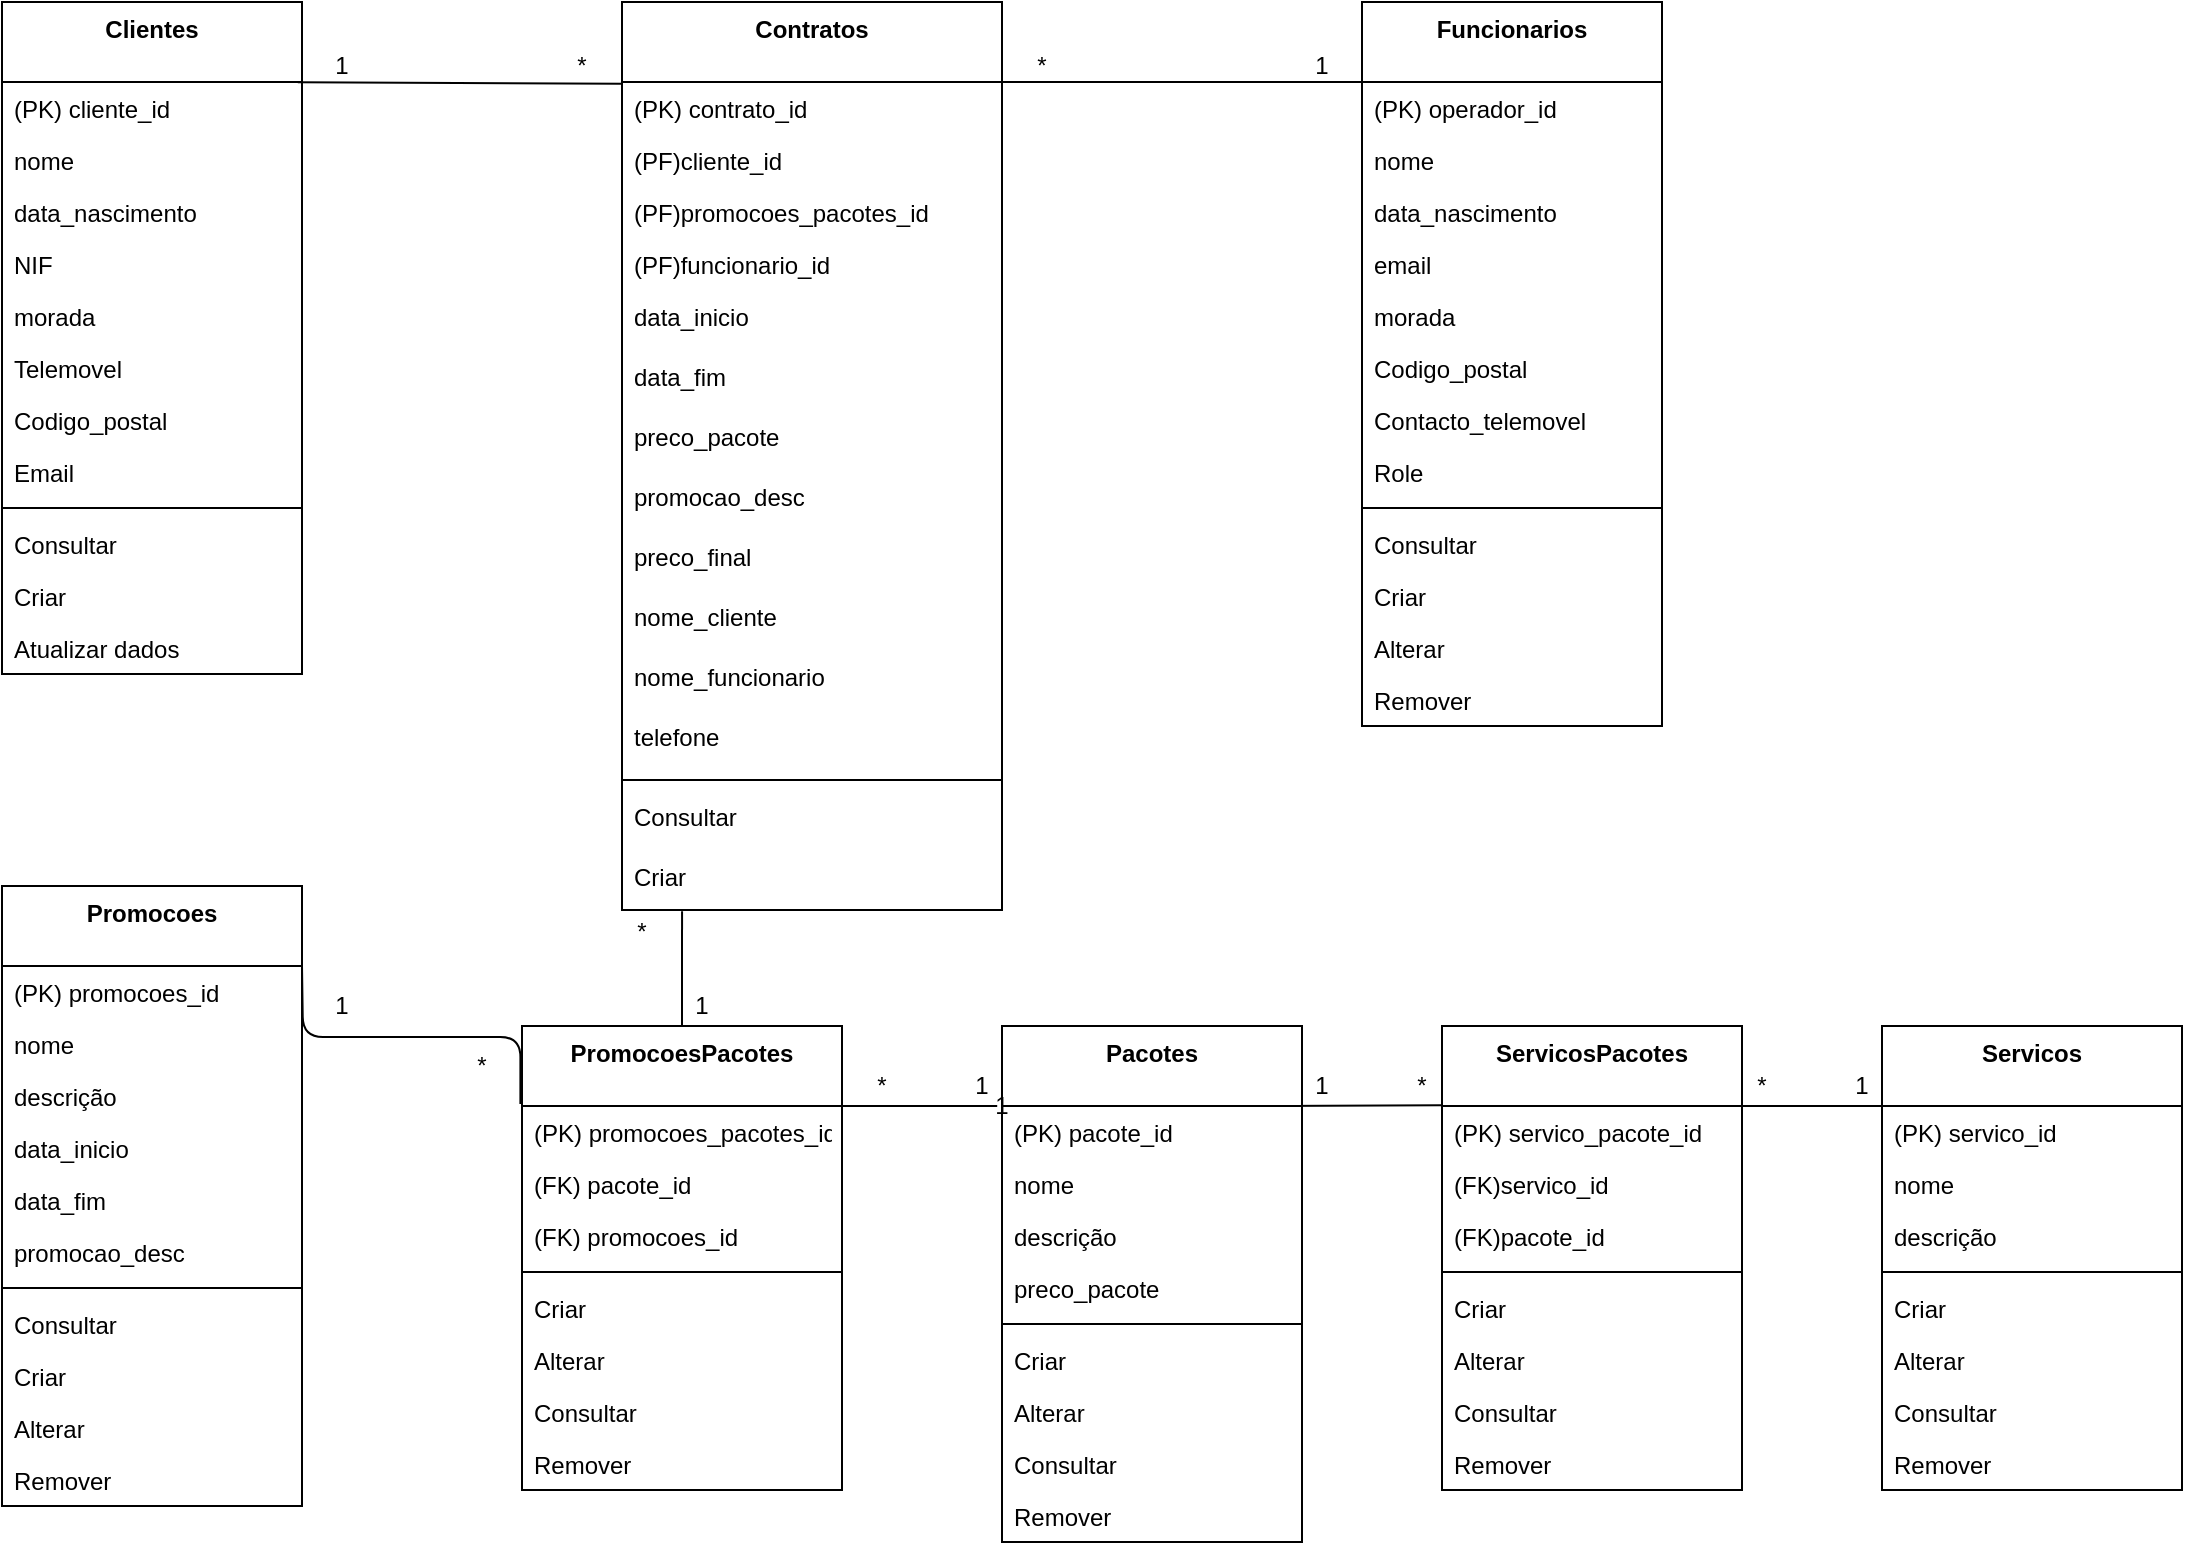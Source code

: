 <mxfile version="14.1.8" type="device"><diagram id="KlgTRPdwpGJaudJtMoY0" name="Page-1"><mxGraphModel dx="1463" dy="846" grid="1" gridSize="10" guides="1" tooltips="1" connect="1" arrows="1" fold="1" page="1" pageScale="1" pageWidth="1169" pageHeight="827" math="0" shadow="0"><root><mxCell id="0"/><mxCell id="1" parent="0"/><mxCell id="1irsTkyX_BEFx2SFB8-6-1" value="Clientes" style="swimlane;fontStyle=1;align=center;verticalAlign=top;childLayout=stackLayout;horizontal=1;startSize=40;horizontalStack=0;resizeParent=1;resizeParentMax=0;resizeLast=0;collapsible=1;marginBottom=0;" parent="1" vertex="1"><mxGeometry x="40" y="38" width="150" height="336" as="geometry"/></mxCell><mxCell id="1irsTkyX_BEFx2SFB8-6-2" value="(PK) cliente_id" style="text;strokeColor=none;fillColor=none;align=left;verticalAlign=top;spacingLeft=4;spacingRight=4;overflow=hidden;rotatable=0;points=[[0,0.5],[1,0.5]];portConstraint=eastwest;" parent="1irsTkyX_BEFx2SFB8-6-1" vertex="1"><mxGeometry y="40" width="150" height="26" as="geometry"/></mxCell><mxCell id="1irsTkyX_BEFx2SFB8-6-3" value="nome" style="text;strokeColor=none;fillColor=none;align=left;verticalAlign=top;spacingLeft=4;spacingRight=4;overflow=hidden;rotatable=0;points=[[0,0.5],[1,0.5]];portConstraint=eastwest;" parent="1irsTkyX_BEFx2SFB8-6-1" vertex="1"><mxGeometry y="66" width="150" height="26" as="geometry"/></mxCell><mxCell id="1irsTkyX_BEFx2SFB8-6-7" value="data_nascimento" style="text;strokeColor=none;fillColor=none;align=left;verticalAlign=top;spacingLeft=4;spacingRight=4;overflow=hidden;rotatable=0;points=[[0,0.5],[1,0.5]];portConstraint=eastwest;" parent="1irsTkyX_BEFx2SFB8-6-1" vertex="1"><mxGeometry y="92" width="150" height="26" as="geometry"/></mxCell><mxCell id="1irsTkyX_BEFx2SFB8-6-4" value="NIF" style="text;strokeColor=none;fillColor=none;align=left;verticalAlign=top;spacingLeft=4;spacingRight=4;overflow=hidden;rotatable=0;points=[[0,0.5],[1,0.5]];portConstraint=eastwest;" parent="1irsTkyX_BEFx2SFB8-6-1" vertex="1"><mxGeometry y="118" width="150" height="26" as="geometry"/></mxCell><mxCell id="1irsTkyX_BEFx2SFB8-6-8" value="morada" style="text;strokeColor=none;fillColor=none;align=left;verticalAlign=top;spacingLeft=4;spacingRight=4;overflow=hidden;rotatable=0;points=[[0,0.5],[1,0.5]];portConstraint=eastwest;" parent="1irsTkyX_BEFx2SFB8-6-1" vertex="1"><mxGeometry y="144" width="150" height="26" as="geometry"/></mxCell><mxCell id="1irsTkyX_BEFx2SFB8-6-10" value="Telemovel" style="text;strokeColor=none;fillColor=none;align=left;verticalAlign=top;spacingLeft=4;spacingRight=4;overflow=hidden;rotatable=0;points=[[0,0.5],[1,0.5]];portConstraint=eastwest;" parent="1irsTkyX_BEFx2SFB8-6-1" vertex="1"><mxGeometry y="170" width="150" height="26" as="geometry"/></mxCell><mxCell id="Rqvesdwu5tyHRpjgWjT5-1" value="Codigo_postal" style="text;strokeColor=none;fillColor=none;align=left;verticalAlign=top;spacingLeft=4;spacingRight=4;overflow=hidden;rotatable=0;points=[[0,0.5],[1,0.5]];portConstraint=eastwest;" parent="1irsTkyX_BEFx2SFB8-6-1" vertex="1"><mxGeometry y="196" width="150" height="26" as="geometry"/></mxCell><mxCell id="1irsTkyX_BEFx2SFB8-6-31" value="Email" style="text;strokeColor=none;fillColor=none;align=left;verticalAlign=top;spacingLeft=4;spacingRight=4;overflow=hidden;rotatable=0;points=[[0,0.5],[1,0.5]];portConstraint=eastwest;" parent="1irsTkyX_BEFx2SFB8-6-1" vertex="1"><mxGeometry y="222" width="150" height="26" as="geometry"/></mxCell><mxCell id="1irsTkyX_BEFx2SFB8-6-5" value="" style="line;strokeWidth=1;fillColor=none;align=left;verticalAlign=middle;spacingTop=-1;spacingLeft=3;spacingRight=3;rotatable=0;labelPosition=right;points=[];portConstraint=eastwest;" parent="1irsTkyX_BEFx2SFB8-6-1" vertex="1"><mxGeometry y="248" width="150" height="10" as="geometry"/></mxCell><mxCell id="1irsTkyX_BEFx2SFB8-6-6" value="Consultar" style="text;strokeColor=none;fillColor=none;align=left;verticalAlign=top;spacingLeft=4;spacingRight=4;overflow=hidden;rotatable=0;points=[[0,0.5],[1,0.5]];portConstraint=eastwest;" parent="1irsTkyX_BEFx2SFB8-6-1" vertex="1"><mxGeometry y="258" width="150" height="26" as="geometry"/></mxCell><mxCell id="2vG__1gnPU70ij43HLYh-51" value="Criar" style="text;strokeColor=none;fillColor=none;align=left;verticalAlign=top;spacingLeft=4;spacingRight=4;overflow=hidden;rotatable=0;points=[[0,0.5],[1,0.5]];portConstraint=eastwest;" parent="1irsTkyX_BEFx2SFB8-6-1" vertex="1"><mxGeometry y="284" width="150" height="26" as="geometry"/></mxCell><mxCell id="1irsTkyX_BEFx2SFB8-6-9" value="Atualizar dados" style="text;strokeColor=none;fillColor=none;align=left;verticalAlign=top;spacingLeft=4;spacingRight=4;overflow=hidden;rotatable=0;points=[[0,0.5],[1,0.5]];portConstraint=eastwest;" parent="1irsTkyX_BEFx2SFB8-6-1" vertex="1"><mxGeometry y="310" width="150" height="26" as="geometry"/></mxCell><mxCell id="1irsTkyX_BEFx2SFB8-6-11" value="Funcionarios" style="swimlane;fontStyle=1;align=center;verticalAlign=top;childLayout=stackLayout;horizontal=1;startSize=40;horizontalStack=0;resizeParent=1;resizeParentMax=0;resizeLast=0;collapsible=1;marginBottom=0;" parent="1" vertex="1"><mxGeometry x="720" y="38" width="150" height="362" as="geometry"/></mxCell><mxCell id="1irsTkyX_BEFx2SFB8-6-12" value="(PK) operador_id" style="text;strokeColor=none;fillColor=none;align=left;verticalAlign=top;spacingLeft=4;spacingRight=4;overflow=hidden;rotatable=0;points=[[0,0.5],[1,0.5]];portConstraint=eastwest;" parent="1irsTkyX_BEFx2SFB8-6-11" vertex="1"><mxGeometry y="40" width="150" height="26" as="geometry"/></mxCell><mxCell id="2vG__1gnPU70ij43HLYh-1" value="nome" style="text;strokeColor=none;fillColor=none;align=left;verticalAlign=top;spacingLeft=4;spacingRight=4;overflow=hidden;rotatable=0;points=[[0,0.5],[1,0.5]];portConstraint=eastwest;" parent="1irsTkyX_BEFx2SFB8-6-11" vertex="1"><mxGeometry y="66" width="150" height="26" as="geometry"/></mxCell><mxCell id="1irsTkyX_BEFx2SFB8-6-14" value="data_nascimento" style="text;strokeColor=none;fillColor=none;align=left;verticalAlign=top;spacingLeft=4;spacingRight=4;overflow=hidden;rotatable=0;points=[[0,0.5],[1,0.5]];portConstraint=eastwest;" parent="1irsTkyX_BEFx2SFB8-6-11" vertex="1"><mxGeometry y="92" width="150" height="26" as="geometry"/></mxCell><mxCell id="1irsTkyX_BEFx2SFB8-6-15" value="email" style="text;strokeColor=none;fillColor=none;align=left;verticalAlign=top;spacingLeft=4;spacingRight=4;overflow=hidden;rotatable=0;points=[[0,0.5],[1,0.5]];portConstraint=eastwest;" parent="1irsTkyX_BEFx2SFB8-6-11" vertex="1"><mxGeometry y="118" width="150" height="26" as="geometry"/></mxCell><mxCell id="1irsTkyX_BEFx2SFB8-6-16" value="morada" style="text;strokeColor=none;fillColor=none;align=left;verticalAlign=top;spacingLeft=4;spacingRight=4;overflow=hidden;rotatable=0;points=[[0,0.5],[1,0.5]];portConstraint=eastwest;" parent="1irsTkyX_BEFx2SFB8-6-11" vertex="1"><mxGeometry y="144" width="150" height="26" as="geometry"/></mxCell><mxCell id="Rqvesdwu5tyHRpjgWjT5-2" value="Codigo_postal" style="text;strokeColor=none;fillColor=none;align=left;verticalAlign=top;spacingLeft=4;spacingRight=4;overflow=hidden;rotatable=0;points=[[0,0.5],[1,0.5]];portConstraint=eastwest;" parent="1irsTkyX_BEFx2SFB8-6-11" vertex="1"><mxGeometry y="170" width="150" height="26" as="geometry"/></mxCell><mxCell id="1irsTkyX_BEFx2SFB8-6-17" value="Contacto_telemovel" style="text;strokeColor=none;fillColor=none;align=left;verticalAlign=top;spacingLeft=4;spacingRight=4;overflow=hidden;rotatable=0;points=[[0,0.5],[1,0.5]];portConstraint=eastwest;" parent="1irsTkyX_BEFx2SFB8-6-11" vertex="1"><mxGeometry y="196" width="150" height="26" as="geometry"/></mxCell><mxCell id="2vG__1gnPU70ij43HLYh-43" value="Role" style="text;strokeColor=none;fillColor=none;align=left;verticalAlign=top;spacingLeft=4;spacingRight=4;overflow=hidden;rotatable=0;points=[[0,0.5],[1,0.5]];portConstraint=eastwest;" parent="1irsTkyX_BEFx2SFB8-6-11" vertex="1"><mxGeometry y="222" width="150" height="26" as="geometry"/></mxCell><mxCell id="1irsTkyX_BEFx2SFB8-6-18" value="" style="line;strokeWidth=1;fillColor=none;align=left;verticalAlign=middle;spacingTop=-1;spacingLeft=3;spacingRight=3;rotatable=0;labelPosition=right;points=[];portConstraint=eastwest;" parent="1irsTkyX_BEFx2SFB8-6-11" vertex="1"><mxGeometry y="248" width="150" height="10" as="geometry"/></mxCell><mxCell id="2vG__1gnPU70ij43HLYh-45" value="Consultar" style="text;strokeColor=none;fillColor=none;align=left;verticalAlign=top;spacingLeft=4;spacingRight=4;overflow=hidden;rotatable=0;points=[[0,0.5],[1,0.5]];portConstraint=eastwest;" parent="1irsTkyX_BEFx2SFB8-6-11" vertex="1"><mxGeometry y="258" width="150" height="26" as="geometry"/></mxCell><mxCell id="1irsTkyX_BEFx2SFB8-6-19" value="Criar" style="text;strokeColor=none;fillColor=none;align=left;verticalAlign=top;spacingLeft=4;spacingRight=4;overflow=hidden;rotatable=0;points=[[0,0.5],[1,0.5]];portConstraint=eastwest;" parent="1irsTkyX_BEFx2SFB8-6-11" vertex="1"><mxGeometry y="284" width="150" height="26" as="geometry"/></mxCell><mxCell id="2vG__1gnPU70ij43HLYh-46" value="Alterar" style="text;strokeColor=none;fillColor=none;align=left;verticalAlign=top;spacingLeft=4;spacingRight=4;overflow=hidden;rotatable=0;points=[[0,0.5],[1,0.5]];portConstraint=eastwest;" parent="1irsTkyX_BEFx2SFB8-6-11" vertex="1"><mxGeometry y="310" width="150" height="26" as="geometry"/></mxCell><mxCell id="2vG__1gnPU70ij43HLYh-47" value="Remover" style="text;strokeColor=none;fillColor=none;align=left;verticalAlign=top;spacingLeft=4;spacingRight=4;overflow=hidden;rotatable=0;points=[[0,0.5],[1,0.5]];portConstraint=eastwest;" parent="1irsTkyX_BEFx2SFB8-6-11" vertex="1"><mxGeometry y="336" width="150" height="26" as="geometry"/></mxCell><mxCell id="1irsTkyX_BEFx2SFB8-6-41" value="Promocoes" style="swimlane;fontStyle=1;align=center;verticalAlign=top;childLayout=stackLayout;horizontal=1;startSize=40;horizontalStack=0;resizeParent=1;resizeParentMax=0;resizeLast=0;collapsible=1;marginBottom=0;" parent="1" vertex="1"><mxGeometry x="40" y="480" width="150" height="310" as="geometry"/></mxCell><mxCell id="1irsTkyX_BEFx2SFB8-6-42" value="(PK) promocoes_id" style="text;strokeColor=none;fillColor=none;align=left;verticalAlign=top;spacingLeft=4;spacingRight=4;overflow=hidden;rotatable=0;points=[[0,0.5],[1,0.5]];portConstraint=eastwest;" parent="1irsTkyX_BEFx2SFB8-6-41" vertex="1"><mxGeometry y="40" width="150" height="26" as="geometry"/></mxCell><mxCell id="1irsTkyX_BEFx2SFB8-6-43" value="nome" style="text;strokeColor=none;fillColor=none;align=left;verticalAlign=top;spacingLeft=4;spacingRight=4;overflow=hidden;rotatable=0;points=[[0,0.5],[1,0.5]];portConstraint=eastwest;" parent="1irsTkyX_BEFx2SFB8-6-41" vertex="1"><mxGeometry y="66" width="150" height="26" as="geometry"/></mxCell><mxCell id="1irsTkyX_BEFx2SFB8-6-44" value="descrição" style="text;strokeColor=none;fillColor=none;align=left;verticalAlign=top;spacingLeft=4;spacingRight=4;overflow=hidden;rotatable=0;points=[[0,0.5],[1,0.5]];portConstraint=eastwest;" parent="1irsTkyX_BEFx2SFB8-6-41" vertex="1"><mxGeometry y="92" width="150" height="26" as="geometry"/></mxCell><mxCell id="1irsTkyX_BEFx2SFB8-6-112" value="data_inicio" style="text;strokeColor=none;fillColor=none;align=left;verticalAlign=top;spacingLeft=4;spacingRight=4;overflow=hidden;rotatable=0;points=[[0,0.5],[1,0.5]];portConstraint=eastwest;" parent="1irsTkyX_BEFx2SFB8-6-41" vertex="1"><mxGeometry y="118" width="150" height="26" as="geometry"/></mxCell><mxCell id="1irsTkyX_BEFx2SFB8-6-113" value="data_fim" style="text;strokeColor=none;fillColor=none;align=left;verticalAlign=top;spacingLeft=4;spacingRight=4;overflow=hidden;rotatable=0;points=[[0,0.5],[1,0.5]];portConstraint=eastwest;" parent="1irsTkyX_BEFx2SFB8-6-41" vertex="1"><mxGeometry y="144" width="150" height="26" as="geometry"/></mxCell><mxCell id="1irsTkyX_BEFx2SFB8-6-45" value="promocao_desc" style="text;strokeColor=none;fillColor=none;align=left;verticalAlign=top;spacingLeft=4;spacingRight=4;overflow=hidden;rotatable=0;points=[[0,0.5],[1,0.5]];portConstraint=eastwest;" parent="1irsTkyX_BEFx2SFB8-6-41" vertex="1"><mxGeometry y="170" width="150" height="26" as="geometry"/></mxCell><mxCell id="1irsTkyX_BEFx2SFB8-6-48" value="" style="line;strokeWidth=1;fillColor=none;align=left;verticalAlign=middle;spacingTop=-1;spacingLeft=3;spacingRight=3;rotatable=0;labelPosition=right;points=[];portConstraint=eastwest;" parent="1irsTkyX_BEFx2SFB8-6-41" vertex="1"><mxGeometry y="196" width="150" height="10" as="geometry"/></mxCell><mxCell id="1irsTkyX_BEFx2SFB8-6-49" value="Consultar" style="text;strokeColor=none;fillColor=none;align=left;verticalAlign=top;spacingLeft=4;spacingRight=4;overflow=hidden;rotatable=0;points=[[0,0.5],[1,0.5]];portConstraint=eastwest;" parent="1irsTkyX_BEFx2SFB8-6-41" vertex="1"><mxGeometry y="206" width="150" height="26" as="geometry"/></mxCell><mxCell id="1irsTkyX_BEFx2SFB8-6-108" value="Criar" style="text;strokeColor=none;fillColor=none;align=left;verticalAlign=top;spacingLeft=4;spacingRight=4;overflow=hidden;rotatable=0;points=[[0,0.5],[1,0.5]];portConstraint=eastwest;" parent="1irsTkyX_BEFx2SFB8-6-41" vertex="1"><mxGeometry y="232" width="150" height="26" as="geometry"/></mxCell><mxCell id="1irsTkyX_BEFx2SFB8-6-109" value="Alterar" style="text;strokeColor=none;fillColor=none;align=left;verticalAlign=top;spacingLeft=4;spacingRight=4;overflow=hidden;rotatable=0;points=[[0,0.5],[1,0.5]];portConstraint=eastwest;" parent="1irsTkyX_BEFx2SFB8-6-41" vertex="1"><mxGeometry y="258" width="150" height="26" as="geometry"/></mxCell><mxCell id="1irsTkyX_BEFx2SFB8-6-110" value="Remover" style="text;strokeColor=none;fillColor=none;align=left;verticalAlign=top;spacingLeft=4;spacingRight=4;overflow=hidden;rotatable=0;points=[[0,0.5],[1,0.5]];portConstraint=eastwest;" parent="1irsTkyX_BEFx2SFB8-6-41" vertex="1"><mxGeometry y="284" width="150" height="26" as="geometry"/></mxCell><mxCell id="1irsTkyX_BEFx2SFB8-6-50" value="Servicos" style="swimlane;fontStyle=1;align=center;verticalAlign=top;childLayout=stackLayout;horizontal=1;startSize=40;horizontalStack=0;resizeParent=1;resizeParentMax=0;resizeLast=0;collapsible=1;marginBottom=0;" parent="1" vertex="1"><mxGeometry x="980" y="550" width="150" height="232" as="geometry"/></mxCell><mxCell id="1irsTkyX_BEFx2SFB8-6-51" value="(PK) servico_id" style="text;strokeColor=none;fillColor=none;align=left;verticalAlign=top;spacingLeft=4;spacingRight=4;overflow=hidden;rotatable=0;points=[[0,0.5],[1,0.5]];portConstraint=eastwest;" parent="1irsTkyX_BEFx2SFB8-6-50" vertex="1"><mxGeometry y="40" width="150" height="26" as="geometry"/></mxCell><mxCell id="1irsTkyX_BEFx2SFB8-6-52" value="nome" style="text;strokeColor=none;fillColor=none;align=left;verticalAlign=top;spacingLeft=4;spacingRight=4;overflow=hidden;rotatable=0;points=[[0,0.5],[1,0.5]];portConstraint=eastwest;" parent="1irsTkyX_BEFx2SFB8-6-50" vertex="1"><mxGeometry y="66" width="150" height="26" as="geometry"/></mxCell><mxCell id="1irsTkyX_BEFx2SFB8-6-53" value="descrição" style="text;strokeColor=none;fillColor=none;align=left;verticalAlign=top;spacingLeft=4;spacingRight=4;overflow=hidden;rotatable=0;points=[[0,0.5],[1,0.5]];portConstraint=eastwest;" parent="1irsTkyX_BEFx2SFB8-6-50" vertex="1"><mxGeometry y="92" width="150" height="26" as="geometry"/></mxCell><mxCell id="1irsTkyX_BEFx2SFB8-6-55" value="" style="line;strokeWidth=1;fillColor=none;align=left;verticalAlign=middle;spacingTop=-1;spacingLeft=3;spacingRight=3;rotatable=0;labelPosition=right;points=[];portConstraint=eastwest;" parent="1irsTkyX_BEFx2SFB8-6-50" vertex="1"><mxGeometry y="118" width="150" height="10" as="geometry"/></mxCell><mxCell id="1irsTkyX_BEFx2SFB8-6-101" value="Criar" style="text;strokeColor=none;fillColor=none;align=left;verticalAlign=top;spacingLeft=4;spacingRight=4;overflow=hidden;rotatable=0;points=[[0,0.5],[1,0.5]];portConstraint=eastwest;" parent="1irsTkyX_BEFx2SFB8-6-50" vertex="1"><mxGeometry y="128" width="150" height="26" as="geometry"/></mxCell><mxCell id="1irsTkyX_BEFx2SFB8-6-99" value="Alterar" style="text;strokeColor=none;fillColor=none;align=left;verticalAlign=top;spacingLeft=4;spacingRight=4;overflow=hidden;rotatable=0;points=[[0,0.5],[1,0.5]];portConstraint=eastwest;" parent="1irsTkyX_BEFx2SFB8-6-50" vertex="1"><mxGeometry y="154" width="150" height="26" as="geometry"/></mxCell><mxCell id="1irsTkyX_BEFx2SFB8-6-56" value="Consultar" style="text;strokeColor=none;fillColor=none;align=left;verticalAlign=top;spacingLeft=4;spacingRight=4;overflow=hidden;rotatable=0;points=[[0,0.5],[1,0.5]];portConstraint=eastwest;" parent="1irsTkyX_BEFx2SFB8-6-50" vertex="1"><mxGeometry y="180" width="150" height="26" as="geometry"/></mxCell><mxCell id="1irsTkyX_BEFx2SFB8-6-100" value="Remover" style="text;strokeColor=none;fillColor=none;align=left;verticalAlign=top;spacingLeft=4;spacingRight=4;overflow=hidden;rotatable=0;points=[[0,0.5],[1,0.5]];portConstraint=eastwest;" parent="1irsTkyX_BEFx2SFB8-6-50" vertex="1"><mxGeometry y="206" width="150" height="26" as="geometry"/></mxCell><mxCell id="1irsTkyX_BEFx2SFB8-6-57" value="ServicosPacotes" style="swimlane;fontStyle=1;align=center;verticalAlign=top;childLayout=stackLayout;horizontal=1;startSize=40;horizontalStack=0;resizeParent=1;resizeParentMax=0;resizeLast=0;collapsible=1;marginBottom=0;" parent="1" vertex="1"><mxGeometry x="760" y="550" width="150" height="232" as="geometry"/></mxCell><mxCell id="1irsTkyX_BEFx2SFB8-6-85" value="" style="endArrow=none;html=1;exitX=1;exitY=0.25;exitDx=0;exitDy=0;entryX=-0.003;entryY=-0.014;entryDx=0;entryDy=0;entryPerimeter=0;" parent="1irsTkyX_BEFx2SFB8-6-57" target="1irsTkyX_BEFx2SFB8-6-58" edge="1"><mxGeometry width="50" height="50" relative="1" as="geometry"><mxPoint x="-100" y="40" as="sourcePoint"/><mxPoint x="72.4" y="37.32" as="targetPoint"/></mxGeometry></mxCell><mxCell id="1irsTkyX_BEFx2SFB8-6-58" value="(PK) servico_pacote_id" style="text;strokeColor=none;fillColor=none;align=left;verticalAlign=top;spacingLeft=4;spacingRight=4;overflow=hidden;rotatable=0;points=[[0,0.5],[1,0.5]];portConstraint=eastwest;" parent="1irsTkyX_BEFx2SFB8-6-57" vertex="1"><mxGeometry y="40" width="150" height="26" as="geometry"/></mxCell><mxCell id="1irsTkyX_BEFx2SFB8-6-59" value="(FK)servico_id" style="text;strokeColor=none;fillColor=none;align=left;verticalAlign=top;spacingLeft=4;spacingRight=4;overflow=hidden;rotatable=0;points=[[0,0.5],[1,0.5]];portConstraint=eastwest;" parent="1irsTkyX_BEFx2SFB8-6-57" vertex="1"><mxGeometry y="66" width="150" height="26" as="geometry"/></mxCell><mxCell id="1irsTkyX_BEFx2SFB8-6-60" value="(FK)pacote_id" style="text;strokeColor=none;fillColor=none;align=left;verticalAlign=top;spacingLeft=4;spacingRight=4;overflow=hidden;rotatable=0;points=[[0,0.5],[1,0.5]];portConstraint=eastwest;" parent="1irsTkyX_BEFx2SFB8-6-57" vertex="1"><mxGeometry y="92" width="150" height="26" as="geometry"/></mxCell><mxCell id="1irsTkyX_BEFx2SFB8-6-62" value="" style="line;strokeWidth=1;fillColor=none;align=left;verticalAlign=middle;spacingTop=-1;spacingLeft=3;spacingRight=3;rotatable=0;labelPosition=right;points=[];portConstraint=eastwest;" parent="1irsTkyX_BEFx2SFB8-6-57" vertex="1"><mxGeometry y="118" width="150" height="10" as="geometry"/></mxCell><mxCell id="1irsTkyX_BEFx2SFB8-6-102" value="Criar" style="text;strokeColor=none;fillColor=none;align=left;verticalAlign=top;spacingLeft=4;spacingRight=4;overflow=hidden;rotatable=0;points=[[0,0.5],[1,0.5]];portConstraint=eastwest;" parent="1irsTkyX_BEFx2SFB8-6-57" vertex="1"><mxGeometry y="128" width="150" height="26" as="geometry"/></mxCell><mxCell id="1irsTkyX_BEFx2SFB8-6-103" value="Alterar" style="text;strokeColor=none;fillColor=none;align=left;verticalAlign=top;spacingLeft=4;spacingRight=4;overflow=hidden;rotatable=0;points=[[0,0.5],[1,0.5]];portConstraint=eastwest;" parent="1irsTkyX_BEFx2SFB8-6-57" vertex="1"><mxGeometry y="154" width="150" height="26" as="geometry"/></mxCell><mxCell id="1irsTkyX_BEFx2SFB8-6-63" value="Consultar" style="text;strokeColor=none;fillColor=none;align=left;verticalAlign=top;spacingLeft=4;spacingRight=4;overflow=hidden;rotatable=0;points=[[0,0.5],[1,0.5]];portConstraint=eastwest;" parent="1irsTkyX_BEFx2SFB8-6-57" vertex="1"><mxGeometry y="180" width="150" height="26" as="geometry"/></mxCell><mxCell id="1irsTkyX_BEFx2SFB8-6-104" value="Remover" style="text;strokeColor=none;fillColor=none;align=left;verticalAlign=top;spacingLeft=4;spacingRight=4;overflow=hidden;rotatable=0;points=[[0,0.5],[1,0.5]];portConstraint=eastwest;" parent="1irsTkyX_BEFx2SFB8-6-57" vertex="1"><mxGeometry y="206" width="150" height="26" as="geometry"/></mxCell><mxCell id="1irsTkyX_BEFx2SFB8-6-67" value="Contratos" style="swimlane;fontStyle=1;align=center;verticalAlign=top;childLayout=stackLayout;horizontal=1;startSize=40;horizontalStack=0;resizeParent=1;resizeParentMax=0;resizeLast=0;collapsible=1;marginBottom=0;" parent="1" vertex="1"><mxGeometry x="350" y="38" width="190" height="454" as="geometry"/></mxCell><mxCell id="1irsTkyX_BEFx2SFB8-6-68" value="(PK) contrato_id" style="text;strokeColor=none;fillColor=none;align=left;verticalAlign=top;spacingLeft=4;spacingRight=4;overflow=hidden;rotatable=0;points=[[0,0.5],[1,0.5]];portConstraint=eastwest;" parent="1irsTkyX_BEFx2SFB8-6-67" vertex="1"><mxGeometry y="40" width="190" height="26" as="geometry"/></mxCell><mxCell id="1irsTkyX_BEFx2SFB8-6-69" value="(PF)cliente_id" style="text;strokeColor=none;fillColor=none;align=left;verticalAlign=top;spacingLeft=4;spacingRight=4;overflow=hidden;rotatable=0;points=[[0,0.5],[1,0.5]];portConstraint=eastwest;" parent="1irsTkyX_BEFx2SFB8-6-67" vertex="1"><mxGeometry y="66" width="190" height="26" as="geometry"/></mxCell><mxCell id="1irsTkyX_BEFx2SFB8-6-71" value="(PF)promocoes_pacotes_id" style="text;strokeColor=none;fillColor=none;align=left;verticalAlign=top;spacingLeft=4;spacingRight=4;overflow=hidden;rotatable=0;points=[[0,0.5],[1,0.5]];portConstraint=eastwest;" parent="1irsTkyX_BEFx2SFB8-6-67" vertex="1"><mxGeometry y="92" width="190" height="26" as="geometry"/></mxCell><mxCell id="1irsTkyX_BEFx2SFB8-6-76" value="(PF)funcionario_id" style="text;strokeColor=none;fillColor=none;align=left;verticalAlign=top;spacingLeft=4;spacingRight=4;overflow=hidden;rotatable=0;points=[[0,0.5],[1,0.5]];portConstraint=eastwest;" parent="1irsTkyX_BEFx2SFB8-6-67" vertex="1"><mxGeometry y="118" width="190" height="26" as="geometry"/></mxCell><mxCell id="1irsTkyX_BEFx2SFB8-6-111" value="data_inicio" style="text;strokeColor=none;fillColor=none;align=left;verticalAlign=top;spacingLeft=4;spacingRight=4;overflow=hidden;rotatable=0;points=[[0,0.5],[1,0.5]];portConstraint=eastwest;" parent="1irsTkyX_BEFx2SFB8-6-67" vertex="1"><mxGeometry y="144" width="190" height="30" as="geometry"/></mxCell><mxCell id="1irsTkyX_BEFx2SFB8-6-75" value="data_fim" style="text;strokeColor=none;fillColor=none;align=left;verticalAlign=top;spacingLeft=4;spacingRight=4;overflow=hidden;rotatable=0;points=[[0,0.5],[1,0.5]];portConstraint=eastwest;" parent="1irsTkyX_BEFx2SFB8-6-67" vertex="1"><mxGeometry y="174" width="190" height="30" as="geometry"/></mxCell><mxCell id="2vG__1gnPU70ij43HLYh-36" value="preco_pacote" style="text;strokeColor=none;fillColor=none;align=left;verticalAlign=top;spacingLeft=4;spacingRight=4;overflow=hidden;rotatable=0;points=[[0,0.5],[1,0.5]];portConstraint=eastwest;" parent="1irsTkyX_BEFx2SFB8-6-67" vertex="1"><mxGeometry y="204" width="190" height="30" as="geometry"/></mxCell><mxCell id="2vG__1gnPU70ij43HLYh-38" value="promocao_desc" style="text;strokeColor=none;fillColor=none;align=left;verticalAlign=top;spacingLeft=4;spacingRight=4;overflow=hidden;rotatable=0;points=[[0,0.5],[1,0.5]];portConstraint=eastwest;" parent="1irsTkyX_BEFx2SFB8-6-67" vertex="1"><mxGeometry y="234" width="190" height="30" as="geometry"/></mxCell><mxCell id="2vG__1gnPU70ij43HLYh-44" value="preco_final" style="text;strokeColor=none;fillColor=none;align=left;verticalAlign=top;spacingLeft=4;spacingRight=4;overflow=hidden;rotatable=0;points=[[0,0.5],[1,0.5]];portConstraint=eastwest;" parent="1irsTkyX_BEFx2SFB8-6-67" vertex="1"><mxGeometry y="264" width="190" height="30" as="geometry"/></mxCell><mxCell id="XGlVBzM3bJWlebZzHDg0-2" value="nome_cliente" style="text;strokeColor=none;fillColor=none;align=left;verticalAlign=top;spacingLeft=4;spacingRight=4;overflow=hidden;rotatable=0;points=[[0,0.5],[1,0.5]];portConstraint=eastwest;" vertex="1" parent="1irsTkyX_BEFx2SFB8-6-67"><mxGeometry y="294" width="190" height="30" as="geometry"/></mxCell><mxCell id="XGlVBzM3bJWlebZzHDg0-3" value="nome_funcionario" style="text;strokeColor=none;fillColor=none;align=left;verticalAlign=top;spacingLeft=4;spacingRight=4;overflow=hidden;rotatable=0;points=[[0,0.5],[1,0.5]];portConstraint=eastwest;" vertex="1" parent="1irsTkyX_BEFx2SFB8-6-67"><mxGeometry y="324" width="190" height="30" as="geometry"/></mxCell><mxCell id="XGlVBzM3bJWlebZzHDg0-1" value="telefone" style="text;strokeColor=none;fillColor=none;align=left;verticalAlign=top;spacingLeft=4;spacingRight=4;overflow=hidden;rotatable=0;points=[[0,0.5],[1,0.5]];portConstraint=eastwest;" vertex="1" parent="1irsTkyX_BEFx2SFB8-6-67"><mxGeometry y="354" width="190" height="30" as="geometry"/></mxCell><mxCell id="1irsTkyX_BEFx2SFB8-6-72" value="" style="line;strokeWidth=1;fillColor=none;align=left;verticalAlign=middle;spacingTop=-1;spacingLeft=3;spacingRight=3;rotatable=0;labelPosition=right;points=[];portConstraint=eastwest;" parent="1irsTkyX_BEFx2SFB8-6-67" vertex="1"><mxGeometry y="384" width="190" height="10" as="geometry"/></mxCell><mxCell id="1irsTkyX_BEFx2SFB8-6-73" value="Consultar" style="text;strokeColor=none;fillColor=none;align=left;verticalAlign=top;spacingLeft=4;spacingRight=4;overflow=hidden;rotatable=0;points=[[0,0.5],[1,0.5]];portConstraint=eastwest;" parent="1irsTkyX_BEFx2SFB8-6-67" vertex="1"><mxGeometry y="394" width="190" height="30" as="geometry"/></mxCell><mxCell id="2vG__1gnPU70ij43HLYh-48" value="Criar" style="text;strokeColor=none;fillColor=none;align=left;verticalAlign=top;spacingLeft=4;spacingRight=4;overflow=hidden;rotatable=0;points=[[0,0.5],[1,0.5]];portConstraint=eastwest;" parent="1irsTkyX_BEFx2SFB8-6-67" vertex="1"><mxGeometry y="424" width="190" height="30" as="geometry"/></mxCell><mxCell id="1irsTkyX_BEFx2SFB8-6-80" value="" style="endArrow=none;html=1;exitX=0.986;exitY=0.005;exitDx=0;exitDy=0;exitPerimeter=0;entryX=0.002;entryY=0.032;entryDx=0;entryDy=0;entryPerimeter=0;" parent="1" source="1irsTkyX_BEFx2SFB8-6-2" target="1irsTkyX_BEFx2SFB8-6-68" edge="1"><mxGeometry width="50" height="50" relative="1" as="geometry"><mxPoint x="250" y="100" as="sourcePoint"/><mxPoint x="300" y="50" as="targetPoint"/></mxGeometry></mxCell><mxCell id="1irsTkyX_BEFx2SFB8-6-86" value="" style="endArrow=none;html=1;entryX=0.008;entryY=-0.001;entryDx=0;entryDy=0;entryPerimeter=0;" parent="1" target="1irsTkyX_BEFx2SFB8-6-12" edge="1"><mxGeometry width="50" height="50" relative="1" as="geometry"><mxPoint x="501" y="78" as="sourcePoint"/><mxPoint x="360.3" y="88.832" as="targetPoint"/></mxGeometry></mxCell><mxCell id="1irsTkyX_BEFx2SFB8-6-87" value="1" style="text;html=1;strokeColor=none;fillColor=none;align=center;verticalAlign=middle;whiteSpace=wrap;rounded=0;" parent="1" vertex="1"><mxGeometry x="190" y="60" width="40" height="20" as="geometry"/></mxCell><mxCell id="1irsTkyX_BEFx2SFB8-6-88" value="1" style="text;html=1;strokeColor=none;fillColor=none;align=center;verticalAlign=middle;whiteSpace=wrap;rounded=0;" parent="1" vertex="1"><mxGeometry x="680" y="60" width="40" height="20" as="geometry"/></mxCell><mxCell id="1irsTkyX_BEFx2SFB8-6-89" value="*" style="text;html=1;strokeColor=none;fillColor=none;align=center;verticalAlign=middle;whiteSpace=wrap;rounded=0;" parent="1" vertex="1"><mxGeometry x="540" y="60" width="40" height="20" as="geometry"/></mxCell><mxCell id="1irsTkyX_BEFx2SFB8-6-90" value="*" style="text;html=1;strokeColor=none;fillColor=none;align=center;verticalAlign=middle;whiteSpace=wrap;rounded=0;" parent="1" vertex="1"><mxGeometry x="310" y="60" width="40" height="20" as="geometry"/></mxCell><mxCell id="2vG__1gnPU70ij43HLYh-2" value="Pacotes" style="swimlane;fontStyle=1;align=center;verticalAlign=top;childLayout=stackLayout;horizontal=1;startSize=40;horizontalStack=0;resizeParent=1;resizeParentMax=0;resizeLast=0;collapsible=1;marginBottom=0;" parent="1" vertex="1"><mxGeometry x="540" y="550" width="150" height="258" as="geometry"/></mxCell><mxCell id="2vG__1gnPU70ij43HLYh-23" value="" style="endArrow=none;html=1;entryX=-0.016;entryY=0;entryDx=0;entryDy=0;entryPerimeter=0;" parent="2vG__1gnPU70ij43HLYh-2" target="2vG__1gnPU70ij43HLYh-3" edge="1"><mxGeometry width="50" height="50" relative="1" as="geometry"><mxPoint x="-140" y="40.03" as="sourcePoint"/><mxPoint x="80.2" y="40.004" as="targetPoint"/></mxGeometry></mxCell><mxCell id="2vG__1gnPU70ij43HLYh-3" value="(PK) pacote_id" style="text;strokeColor=none;fillColor=none;align=left;verticalAlign=top;spacingLeft=4;spacingRight=4;overflow=hidden;rotatable=0;points=[[0,0.5],[1,0.5]];portConstraint=eastwest;" parent="2vG__1gnPU70ij43HLYh-2" vertex="1"><mxGeometry y="40" width="150" height="26" as="geometry"/></mxCell><mxCell id="2vG__1gnPU70ij43HLYh-4" value="nome" style="text;strokeColor=none;fillColor=none;align=left;verticalAlign=top;spacingLeft=4;spacingRight=4;overflow=hidden;rotatable=0;points=[[0,0.5],[1,0.5]];portConstraint=eastwest;" parent="2vG__1gnPU70ij43HLYh-2" vertex="1"><mxGeometry y="66" width="150" height="26" as="geometry"/></mxCell><mxCell id="2vG__1gnPU70ij43HLYh-5" value="descrição" style="text;strokeColor=none;fillColor=none;align=left;verticalAlign=top;spacingLeft=4;spacingRight=4;overflow=hidden;rotatable=0;points=[[0,0.5],[1,0.5]];portConstraint=eastwest;" parent="2vG__1gnPU70ij43HLYh-2" vertex="1"><mxGeometry y="92" width="150" height="26" as="geometry"/></mxCell><mxCell id="2vG__1gnPU70ij43HLYh-6" value="preco_pacote" style="text;strokeColor=none;fillColor=none;align=left;verticalAlign=top;spacingLeft=4;spacingRight=4;overflow=hidden;rotatable=0;points=[[0,0.5],[1,0.5]];portConstraint=eastwest;" parent="2vG__1gnPU70ij43HLYh-2" vertex="1"><mxGeometry y="118" width="150" height="26" as="geometry"/></mxCell><mxCell id="2vG__1gnPU70ij43HLYh-7" value="" style="line;strokeWidth=1;fillColor=none;align=left;verticalAlign=middle;spacingTop=-1;spacingLeft=3;spacingRight=3;rotatable=0;labelPosition=right;points=[];portConstraint=eastwest;" parent="2vG__1gnPU70ij43HLYh-2" vertex="1"><mxGeometry y="144" width="150" height="10" as="geometry"/></mxCell><mxCell id="2vG__1gnPU70ij43HLYh-8" value="Criar" style="text;strokeColor=none;fillColor=none;align=left;verticalAlign=top;spacingLeft=4;spacingRight=4;overflow=hidden;rotatable=0;points=[[0,0.5],[1,0.5]];portConstraint=eastwest;" parent="2vG__1gnPU70ij43HLYh-2" vertex="1"><mxGeometry y="154" width="150" height="26" as="geometry"/></mxCell><mxCell id="2vG__1gnPU70ij43HLYh-9" value="Alterar" style="text;strokeColor=none;fillColor=none;align=left;verticalAlign=top;spacingLeft=4;spacingRight=4;overflow=hidden;rotatable=0;points=[[0,0.5],[1,0.5]];portConstraint=eastwest;" parent="2vG__1gnPU70ij43HLYh-2" vertex="1"><mxGeometry y="180" width="150" height="26" as="geometry"/></mxCell><mxCell id="2vG__1gnPU70ij43HLYh-10" value="Consultar" style="text;strokeColor=none;fillColor=none;align=left;verticalAlign=top;spacingLeft=4;spacingRight=4;overflow=hidden;rotatable=0;points=[[0,0.5],[1,0.5]];portConstraint=eastwest;" parent="2vG__1gnPU70ij43HLYh-2" vertex="1"><mxGeometry y="206" width="150" height="26" as="geometry"/></mxCell><mxCell id="2vG__1gnPU70ij43HLYh-11" value="Remover" style="text;strokeColor=none;fillColor=none;align=left;verticalAlign=top;spacingLeft=4;spacingRight=4;overflow=hidden;rotatable=0;points=[[0,0.5],[1,0.5]];portConstraint=eastwest;" parent="2vG__1gnPU70ij43HLYh-2" vertex="1"><mxGeometry y="232" width="150" height="26" as="geometry"/></mxCell><mxCell id="2vG__1gnPU70ij43HLYh-12" value="PromocoesPacotes" style="swimlane;fontStyle=1;align=center;verticalAlign=top;childLayout=stackLayout;horizontal=1;startSize=40;horizontalStack=0;resizeParent=1;resizeParentMax=0;resizeLast=0;collapsible=1;marginBottom=0;" parent="1" vertex="1"><mxGeometry x="300" y="550" width="160" height="232" as="geometry"/></mxCell><mxCell id="2vG__1gnPU70ij43HLYh-13" value="(PK) promocoes_pacotes_id" style="text;strokeColor=none;fillColor=none;align=left;verticalAlign=top;spacingLeft=4;spacingRight=4;overflow=hidden;rotatable=0;points=[[0,0.5],[1,0.5]];portConstraint=eastwest;" parent="2vG__1gnPU70ij43HLYh-12" vertex="1"><mxGeometry y="40" width="160" height="26" as="geometry"/></mxCell><mxCell id="2vG__1gnPU70ij43HLYh-14" value="(FK) pacote_id" style="text;strokeColor=none;fillColor=none;align=left;verticalAlign=top;spacingLeft=4;spacingRight=4;overflow=hidden;rotatable=0;points=[[0,0.5],[1,0.5]];portConstraint=eastwest;" parent="2vG__1gnPU70ij43HLYh-12" vertex="1"><mxGeometry y="66" width="160" height="26" as="geometry"/></mxCell><mxCell id="2vG__1gnPU70ij43HLYh-15" value="(FK) promocoes_id" style="text;strokeColor=none;fillColor=none;align=left;verticalAlign=top;spacingLeft=4;spacingRight=4;overflow=hidden;rotatable=0;points=[[0,0.5],[1,0.5]];portConstraint=eastwest;" parent="2vG__1gnPU70ij43HLYh-12" vertex="1"><mxGeometry y="92" width="160" height="26" as="geometry"/></mxCell><mxCell id="2vG__1gnPU70ij43HLYh-17" value="" style="line;strokeWidth=1;fillColor=none;align=left;verticalAlign=middle;spacingTop=-1;spacingLeft=3;spacingRight=3;rotatable=0;labelPosition=right;points=[];portConstraint=eastwest;" parent="2vG__1gnPU70ij43HLYh-12" vertex="1"><mxGeometry y="118" width="160" height="10" as="geometry"/></mxCell><mxCell id="2vG__1gnPU70ij43HLYh-18" value="Criar" style="text;strokeColor=none;fillColor=none;align=left;verticalAlign=top;spacingLeft=4;spacingRight=4;overflow=hidden;rotatable=0;points=[[0,0.5],[1,0.5]];portConstraint=eastwest;" parent="2vG__1gnPU70ij43HLYh-12" vertex="1"><mxGeometry y="128" width="160" height="26" as="geometry"/></mxCell><mxCell id="2vG__1gnPU70ij43HLYh-19" value="Alterar" style="text;strokeColor=none;fillColor=none;align=left;verticalAlign=top;spacingLeft=4;spacingRight=4;overflow=hidden;rotatable=0;points=[[0,0.5],[1,0.5]];portConstraint=eastwest;" parent="2vG__1gnPU70ij43HLYh-12" vertex="1"><mxGeometry y="154" width="160" height="26" as="geometry"/></mxCell><mxCell id="2vG__1gnPU70ij43HLYh-20" value="Consultar" style="text;strokeColor=none;fillColor=none;align=left;verticalAlign=top;spacingLeft=4;spacingRight=4;overflow=hidden;rotatable=0;points=[[0,0.5],[1,0.5]];portConstraint=eastwest;" parent="2vG__1gnPU70ij43HLYh-12" vertex="1"><mxGeometry y="180" width="160" height="26" as="geometry"/></mxCell><mxCell id="2vG__1gnPU70ij43HLYh-21" value="Remover" style="text;strokeColor=none;fillColor=none;align=left;verticalAlign=top;spacingLeft=4;spacingRight=4;overflow=hidden;rotatable=0;points=[[0,0.5],[1,0.5]];portConstraint=eastwest;" parent="2vG__1gnPU70ij43HLYh-12" vertex="1"><mxGeometry y="206" width="160" height="26" as="geometry"/></mxCell><mxCell id="2vG__1gnPU70ij43HLYh-22" value="" style="endArrow=none;html=1;exitX=0.986;exitY=0.005;exitDx=0;exitDy=0;exitPerimeter=0;entryX=-0.005;entryY=-0.038;entryDx=0;entryDy=0;entryPerimeter=0;edgeStyle=orthogonalEdgeStyle;" parent="1" target="2vG__1gnPU70ij43HLYh-13" edge="1"><mxGeometry width="50" height="50" relative="1" as="geometry"><mxPoint x="190.0" y="520.0" as="sourcePoint"/><mxPoint x="300" y="521" as="targetPoint"/></mxGeometry></mxCell><mxCell id="2vG__1gnPU70ij43HLYh-24" value="1" style="text;html=1;strokeColor=none;fillColor=none;align=center;verticalAlign=middle;whiteSpace=wrap;rounded=0;" parent="1" vertex="1"><mxGeometry x="190" y="530" width="40" height="20" as="geometry"/></mxCell><mxCell id="2vG__1gnPU70ij43HLYh-25" value="*" style="text;html=1;strokeColor=none;fillColor=none;align=center;verticalAlign=middle;whiteSpace=wrap;rounded=0;" parent="1" vertex="1"><mxGeometry x="260" y="560" width="40" height="20" as="geometry"/></mxCell><mxCell id="2vG__1gnPU70ij43HLYh-26" value="*" style="text;html=1;strokeColor=none;fillColor=none;align=center;verticalAlign=middle;whiteSpace=wrap;rounded=0;" parent="1" vertex="1"><mxGeometry x="460" y="570" width="40" height="20" as="geometry"/></mxCell><mxCell id="2vG__1gnPU70ij43HLYh-27" value="1" style="text;html=1;strokeColor=none;fillColor=none;align=center;verticalAlign=middle;whiteSpace=wrap;rounded=0;" parent="1" vertex="1"><mxGeometry x="510" y="570" width="40" height="20" as="geometry"/></mxCell><mxCell id="2vG__1gnPU70ij43HLYh-29" value="" style="endArrow=none;html=1;entryX=-0.003;entryY=-0.014;entryDx=0;entryDy=0;entryPerimeter=0;" parent="1" edge="1"><mxGeometry width="50" height="50" relative="1" as="geometry"><mxPoint x="910" y="590" as="sourcePoint"/><mxPoint x="980.0" y="589.996" as="targetPoint"/></mxGeometry></mxCell><mxCell id="2vG__1gnPU70ij43HLYh-30" value="*" style="text;html=1;strokeColor=none;fillColor=none;align=center;verticalAlign=middle;whiteSpace=wrap;rounded=0;" parent="1" vertex="1"><mxGeometry x="730" y="570" width="40" height="20" as="geometry"/></mxCell><mxCell id="2vG__1gnPU70ij43HLYh-31" value="*" style="text;html=1;strokeColor=none;fillColor=none;align=center;verticalAlign=middle;whiteSpace=wrap;rounded=0;" parent="1" vertex="1"><mxGeometry x="900" y="570" width="40" height="20" as="geometry"/></mxCell><mxCell id="2vG__1gnPU70ij43HLYh-32" value="1" style="text;html=1;strokeColor=none;fillColor=none;align=center;verticalAlign=middle;whiteSpace=wrap;rounded=0;" parent="1" vertex="1"><mxGeometry x="520" y="580" width="40" height="20" as="geometry"/></mxCell><mxCell id="2vG__1gnPU70ij43HLYh-34" value="1" style="text;html=1;strokeColor=none;fillColor=none;align=center;verticalAlign=middle;whiteSpace=wrap;rounded=0;" parent="1" vertex="1"><mxGeometry x="680" y="570" width="40" height="20" as="geometry"/></mxCell><mxCell id="2vG__1gnPU70ij43HLYh-35" value="1" style="text;html=1;strokeColor=none;fillColor=none;align=center;verticalAlign=middle;whiteSpace=wrap;rounded=0;" parent="1" vertex="1"><mxGeometry x="950" y="570" width="40" height="20" as="geometry"/></mxCell><mxCell id="2vG__1gnPU70ij43HLYh-40" value="" style="endArrow=none;html=1;exitX=0.5;exitY=0;exitDx=0;exitDy=0;entryX=0.158;entryY=1.022;entryDx=0;entryDy=0;entryPerimeter=0;" parent="1" source="2vG__1gnPU70ij43HLYh-12" target="2vG__1gnPU70ij43HLYh-48" edge="1"><mxGeometry width="50" height="50" relative="1" as="geometry"><mxPoint x="380" y="470" as="sourcePoint"/><mxPoint x="380" y="480" as="targetPoint"/></mxGeometry></mxCell><mxCell id="2vG__1gnPU70ij43HLYh-42" value="1" style="text;html=1;strokeColor=none;fillColor=none;align=center;verticalAlign=middle;whiteSpace=wrap;rounded=0;" parent="1" vertex="1"><mxGeometry x="370" y="530" width="40" height="20" as="geometry"/></mxCell><mxCell id="XGlVBzM3bJWlebZzHDg0-6" value="*" style="text;html=1;strokeColor=none;fillColor=none;align=center;verticalAlign=middle;whiteSpace=wrap;rounded=0;" vertex="1" parent="1"><mxGeometry x="340" y="492" width="40" height="22" as="geometry"/></mxCell></root></mxGraphModel></diagram></mxfile>
